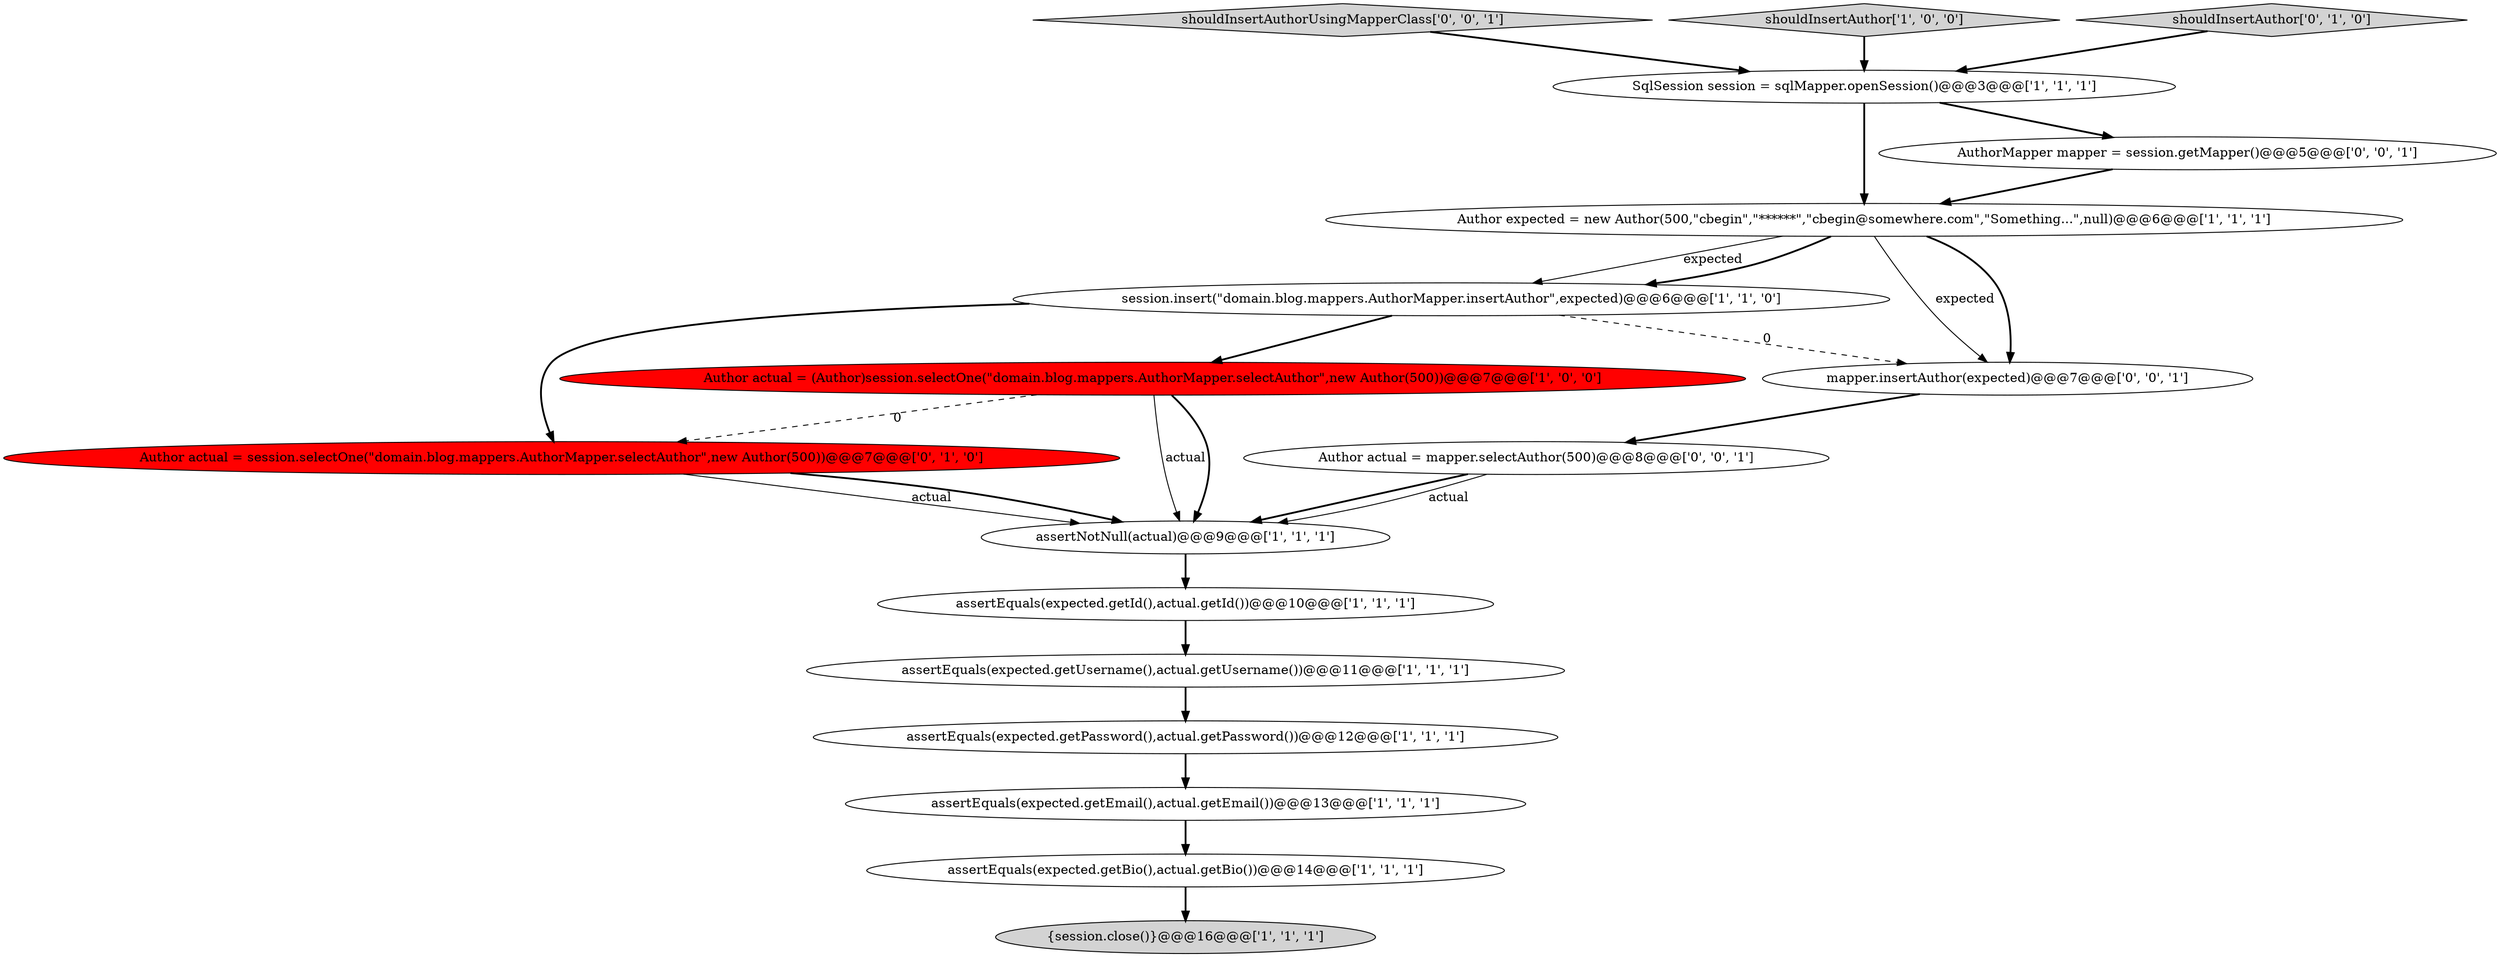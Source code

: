 digraph {
13 [style = filled, label = "Author actual = session.selectOne(\"domain.blog.mappers.AuthorMapper.selectAuthor\",new Author(500))@@@7@@@['0', '1', '0']", fillcolor = red, shape = ellipse image = "AAA1AAABBB2BBB"];
11 [style = filled, label = "session.insert(\"domain.blog.mappers.AuthorMapper.insertAuthor\",expected)@@@6@@@['1', '1', '0']", fillcolor = white, shape = ellipse image = "AAA0AAABBB1BBB"];
3 [style = filled, label = "assertEquals(expected.getBio(),actual.getBio())@@@14@@@['1', '1', '1']", fillcolor = white, shape = ellipse image = "AAA0AAABBB1BBB"];
6 [style = filled, label = "Author expected = new Author(500,\"cbegin\",\"******\",\"cbegin@somewhere.com\",\"Something...\",null)@@@6@@@['1', '1', '1']", fillcolor = white, shape = ellipse image = "AAA0AAABBB1BBB"];
14 [style = filled, label = "AuthorMapper mapper = session.getMapper()@@@5@@@['0', '0', '1']", fillcolor = white, shape = ellipse image = "AAA0AAABBB3BBB"];
8 [style = filled, label = "assertEquals(expected.getId(),actual.getId())@@@10@@@['1', '1', '1']", fillcolor = white, shape = ellipse image = "AAA0AAABBB1BBB"];
2 [style = filled, label = "assertEquals(expected.getPassword(),actual.getPassword())@@@12@@@['1', '1', '1']", fillcolor = white, shape = ellipse image = "AAA0AAABBB1BBB"];
10 [style = filled, label = "assertEquals(expected.getEmail(),actual.getEmail())@@@13@@@['1', '1', '1']", fillcolor = white, shape = ellipse image = "AAA0AAABBB1BBB"];
17 [style = filled, label = "shouldInsertAuthorUsingMapperClass['0', '0', '1']", fillcolor = lightgray, shape = diamond image = "AAA0AAABBB3BBB"];
4 [style = filled, label = "assertNotNull(actual)@@@9@@@['1', '1', '1']", fillcolor = white, shape = ellipse image = "AAA0AAABBB1BBB"];
0 [style = filled, label = "Author actual = (Author)session.selectOne(\"domain.blog.mappers.AuthorMapper.selectAuthor\",new Author(500))@@@7@@@['1', '0', '0']", fillcolor = red, shape = ellipse image = "AAA1AAABBB1BBB"];
5 [style = filled, label = "shouldInsertAuthor['1', '0', '0']", fillcolor = lightgray, shape = diamond image = "AAA0AAABBB1BBB"];
15 [style = filled, label = "Author actual = mapper.selectAuthor(500)@@@8@@@['0', '0', '1']", fillcolor = white, shape = ellipse image = "AAA0AAABBB3BBB"];
16 [style = filled, label = "mapper.insertAuthor(expected)@@@7@@@['0', '0', '1']", fillcolor = white, shape = ellipse image = "AAA0AAABBB3BBB"];
7 [style = filled, label = "{session.close()}@@@16@@@['1', '1', '1']", fillcolor = lightgray, shape = ellipse image = "AAA0AAABBB1BBB"];
1 [style = filled, label = "assertEquals(expected.getUsername(),actual.getUsername())@@@11@@@['1', '1', '1']", fillcolor = white, shape = ellipse image = "AAA0AAABBB1BBB"];
9 [style = filled, label = "SqlSession session = sqlMapper.openSession()@@@3@@@['1', '1', '1']", fillcolor = white, shape = ellipse image = "AAA0AAABBB1BBB"];
12 [style = filled, label = "shouldInsertAuthor['0', '1', '0']", fillcolor = lightgray, shape = diamond image = "AAA0AAABBB2BBB"];
0->4 [style = solid, label="actual"];
16->15 [style = bold, label=""];
13->4 [style = solid, label="actual"];
5->9 [style = bold, label=""];
11->16 [style = dashed, label="0"];
17->9 [style = bold, label=""];
6->11 [style = solid, label="expected"];
10->3 [style = bold, label=""];
2->10 [style = bold, label=""];
12->9 [style = bold, label=""];
9->6 [style = bold, label=""];
8->1 [style = bold, label=""];
11->0 [style = bold, label=""];
6->16 [style = solid, label="expected"];
3->7 [style = bold, label=""];
0->4 [style = bold, label=""];
6->16 [style = bold, label=""];
6->11 [style = bold, label=""];
11->13 [style = bold, label=""];
0->13 [style = dashed, label="0"];
15->4 [style = bold, label=""];
9->14 [style = bold, label=""];
4->8 [style = bold, label=""];
1->2 [style = bold, label=""];
15->4 [style = solid, label="actual"];
14->6 [style = bold, label=""];
13->4 [style = bold, label=""];
}
